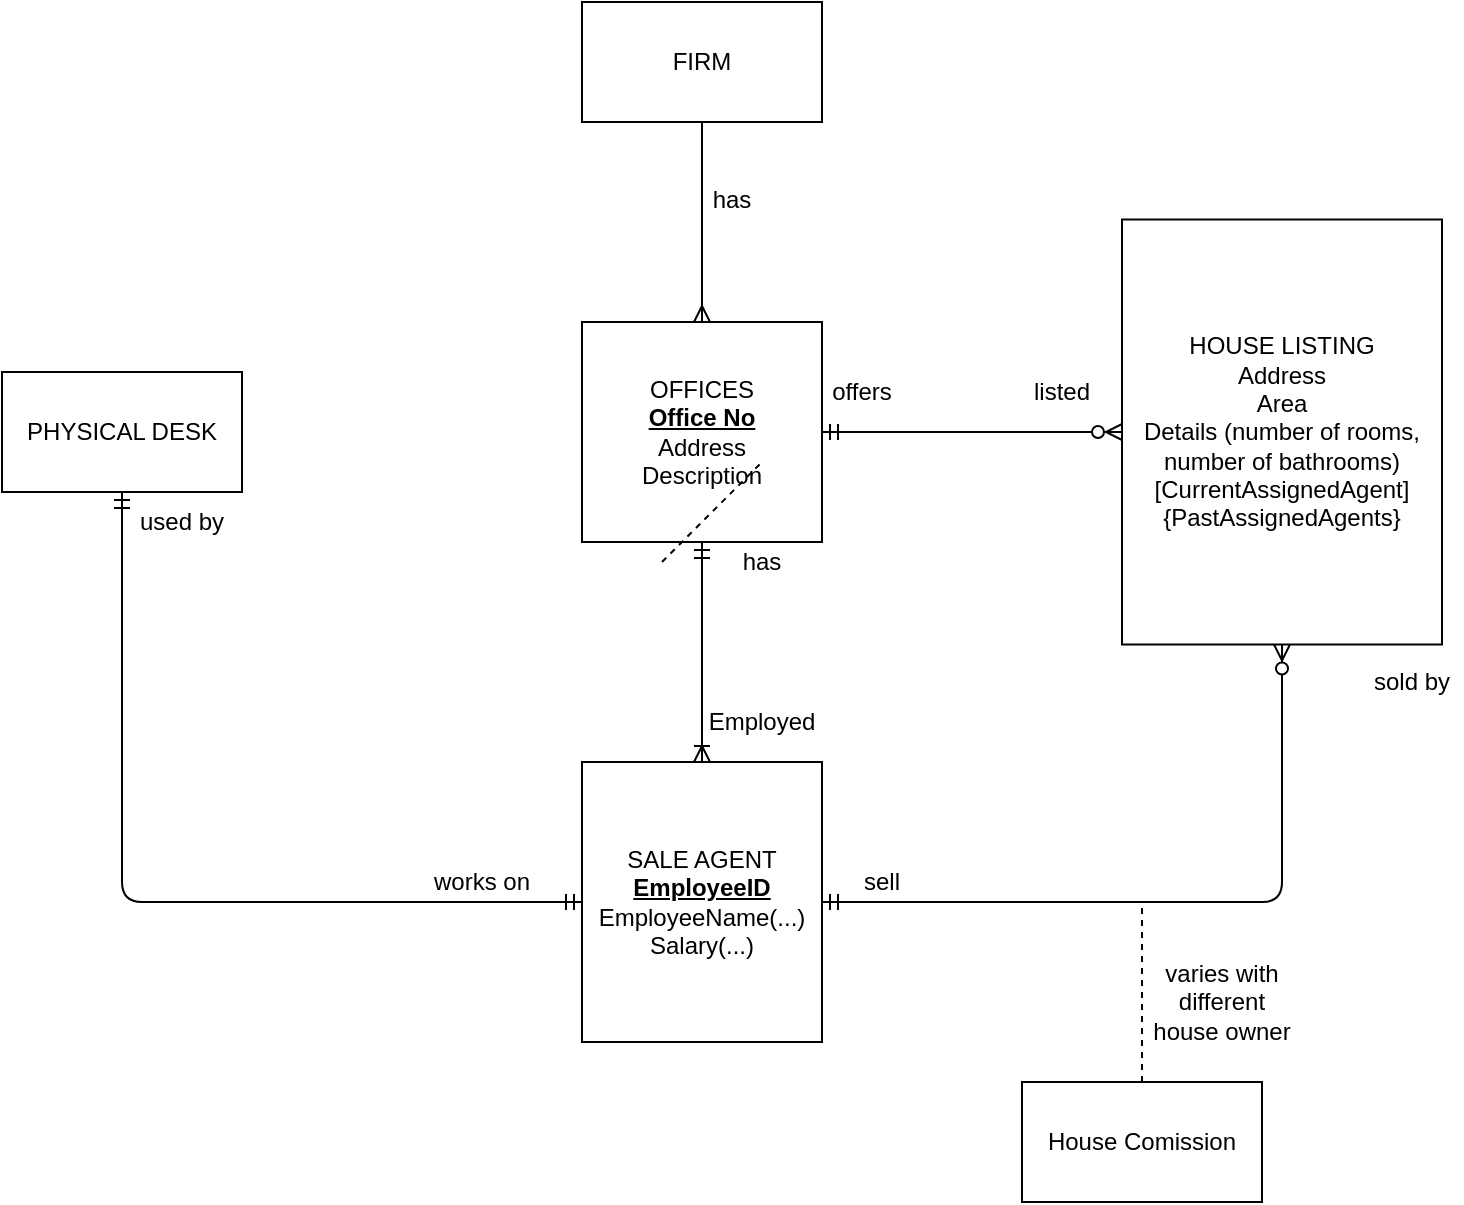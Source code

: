 <mxfile version="13.7.8" type="github">
  <diagram id="R2lEEEUBdFMjLlhIrx00" name="Page-1">
    <mxGraphModel dx="1110" dy="640" grid="1" gridSize="10" guides="1" tooltips="1" connect="1" arrows="1" fold="1" page="1" pageScale="1" pageWidth="850" pageHeight="1100" math="0" shadow="0" extFonts="Permanent Marker^https://fonts.googleapis.com/css?family=Permanent+Marker">
      <root>
        <mxCell id="0" />
        <mxCell id="1" parent="0" />
        <mxCell id="TzppmbfCBTdr1uhWKfh8-1" value="FIRM" style="rounded=0;whiteSpace=wrap;html=1;" vertex="1" parent="1">
          <mxGeometry x="350" y="20" width="120" height="60" as="geometry" />
        </mxCell>
        <mxCell id="TzppmbfCBTdr1uhWKfh8-2" value="&lt;div&gt;OFFICES&lt;/div&gt;&lt;div&gt;&lt;u&gt;&lt;b&gt;Office No&lt;/b&gt;&lt;/u&gt;&lt;/div&gt;&lt;div&gt;Address&lt;/div&gt;&lt;div&gt;Description&lt;br&gt;&lt;/div&gt;" style="rounded=0;whiteSpace=wrap;html=1;" vertex="1" parent="1">
          <mxGeometry x="350" y="180" width="120" height="110" as="geometry" />
        </mxCell>
        <mxCell id="TzppmbfCBTdr1uhWKfh8-3" value="&lt;div&gt;HOUSE LISTING&lt;br&gt;&lt;/div&gt;&lt;div&gt;Address&lt;/div&gt;&lt;div&gt;Area&lt;/div&gt;&lt;div&gt;Details (number of rooms, number of bathrooms)&lt;/div&gt;&lt;div&gt;[CurrentAssignedAgent]&lt;br&gt;&lt;/div&gt;&lt;div&gt;{PastAssignedAgents}&lt;br&gt;&lt;/div&gt;" style="rounded=0;whiteSpace=wrap;html=1;" vertex="1" parent="1">
          <mxGeometry x="620" y="128.75" width="160" height="212.5" as="geometry" />
        </mxCell>
        <mxCell id="TzppmbfCBTdr1uhWKfh8-4" value="&lt;div&gt;SALE AGENT&lt;/div&gt;&lt;div&gt;&lt;u&gt;&lt;b&gt;EmployeeID&lt;/b&gt;&lt;/u&gt;&lt;/div&gt;&lt;div&gt;EmployeeName(...)&lt;/div&gt;&lt;div&gt;Salary(...)&lt;br&gt;&lt;/div&gt;" style="rounded=0;whiteSpace=wrap;html=1;" vertex="1" parent="1">
          <mxGeometry x="350" y="400" width="120" height="140" as="geometry" />
        </mxCell>
        <mxCell id="TzppmbfCBTdr1uhWKfh8-5" value="PHYSICAL DESK" style="rounded=0;whiteSpace=wrap;html=1;" vertex="1" parent="1">
          <mxGeometry x="60" y="205" width="120" height="60" as="geometry" />
        </mxCell>
        <mxCell id="TzppmbfCBTdr1uhWKfh8-6" value="" style="endArrow=ERmany;html=1;entryX=0.5;entryY=0;entryDx=0;entryDy=0;endFill=0;exitX=0.5;exitY=1;exitDx=0;exitDy=0;" edge="1" parent="1" source="TzppmbfCBTdr1uhWKfh8-1" target="TzppmbfCBTdr1uhWKfh8-2">
          <mxGeometry width="50" height="50" relative="1" as="geometry">
            <mxPoint x="340" y="150" as="sourcePoint" />
            <mxPoint x="450" y="190" as="targetPoint" />
          </mxGeometry>
        </mxCell>
        <mxCell id="TzppmbfCBTdr1uhWKfh8-9" value="" style="endArrow=ERzeroToMany;html=1;exitX=1;exitY=0.5;exitDx=0;exitDy=0;entryX=0;entryY=0.5;entryDx=0;entryDy=0;startArrow=ERmandOne;startFill=0;endFill=1;" edge="1" parent="1" source="TzppmbfCBTdr1uhWKfh8-2" target="TzppmbfCBTdr1uhWKfh8-3">
          <mxGeometry width="50" height="50" relative="1" as="geometry">
            <mxPoint x="500" y="250" as="sourcePoint" />
            <mxPoint x="550" y="200" as="targetPoint" />
          </mxGeometry>
        </mxCell>
        <mxCell id="TzppmbfCBTdr1uhWKfh8-10" value="" style="endArrow=ERzeroToMany;html=1;exitX=1;exitY=0.5;exitDx=0;exitDy=0;entryX=0.5;entryY=1;entryDx=0;entryDy=0;startArrow=ERmandOne;startFill=0;endFill=1;" edge="1" parent="1" source="TzppmbfCBTdr1uhWKfh8-4" target="TzppmbfCBTdr1uhWKfh8-3">
          <mxGeometry width="50" height="50" relative="1" as="geometry">
            <mxPoint x="570" y="410" as="sourcePoint" />
            <mxPoint x="620" y="360" as="targetPoint" />
            <Array as="points">
              <mxPoint x="700" y="470" />
            </Array>
          </mxGeometry>
        </mxCell>
        <mxCell id="TzppmbfCBTdr1uhWKfh8-11" value="" style="endArrow=ERmandOne;html=1;exitX=0;exitY=0.5;exitDx=0;exitDy=0;entryX=0.5;entryY=1;entryDx=0;entryDy=0;startArrow=ERmandOne;startFill=0;endFill=0;" edge="1" parent="1" source="TzppmbfCBTdr1uhWKfh8-4" target="TzppmbfCBTdr1uhWKfh8-5">
          <mxGeometry width="50" height="50" relative="1" as="geometry">
            <mxPoint x="260" y="370" as="sourcePoint" />
            <mxPoint x="310" y="320" as="targetPoint" />
            <Array as="points">
              <mxPoint x="120" y="470" />
            </Array>
          </mxGeometry>
        </mxCell>
        <mxCell id="TzppmbfCBTdr1uhWKfh8-12" value="" style="endArrow=ERoneToMany;html=1;exitX=0.5;exitY=1;exitDx=0;exitDy=0;entryX=0.5;entryY=0;entryDx=0;entryDy=0;startArrow=ERmandOne;startFill=0;endFill=0;" edge="1" parent="1" source="TzppmbfCBTdr1uhWKfh8-2" target="TzppmbfCBTdr1uhWKfh8-4">
          <mxGeometry width="50" height="50" relative="1" as="geometry">
            <mxPoint x="400" y="330" as="sourcePoint" />
            <mxPoint x="450" y="280" as="targetPoint" />
          </mxGeometry>
        </mxCell>
        <mxCell id="TzppmbfCBTdr1uhWKfh8-13" value="has" style="text;html=1;strokeColor=none;fillColor=none;align=center;verticalAlign=middle;whiteSpace=wrap;rounded=0;" vertex="1" parent="1">
          <mxGeometry x="405" y="108.75" width="40" height="20" as="geometry" />
        </mxCell>
        <mxCell id="TzppmbfCBTdr1uhWKfh8-15" value="offers" style="text;html=1;strokeColor=none;fillColor=none;align=center;verticalAlign=middle;whiteSpace=wrap;rounded=0;" vertex="1" parent="1">
          <mxGeometry x="470" y="205" width="40" height="20" as="geometry" />
        </mxCell>
        <mxCell id="TzppmbfCBTdr1uhWKfh8-17" value="Employed" style="text;html=1;strokeColor=none;fillColor=none;align=center;verticalAlign=middle;whiteSpace=wrap;rounded=0;" vertex="1" parent="1">
          <mxGeometry x="420" y="370" width="40" height="20" as="geometry" />
        </mxCell>
        <mxCell id="TzppmbfCBTdr1uhWKfh8-18" value="sell" style="text;html=1;strokeColor=none;fillColor=none;align=center;verticalAlign=middle;whiteSpace=wrap;rounded=0;" vertex="1" parent="1">
          <mxGeometry x="480" y="450" width="40" height="20" as="geometry" />
        </mxCell>
        <mxCell id="TzppmbfCBTdr1uhWKfh8-19" value="works on" style="text;html=1;strokeColor=none;fillColor=none;align=center;verticalAlign=middle;whiteSpace=wrap;rounded=0;" vertex="1" parent="1">
          <mxGeometry x="270" y="450" width="60" height="20" as="geometry" />
        </mxCell>
        <mxCell id="TzppmbfCBTdr1uhWKfh8-20" value="listed" style="text;html=1;strokeColor=none;fillColor=none;align=center;verticalAlign=middle;whiteSpace=wrap;rounded=0;" vertex="1" parent="1">
          <mxGeometry x="570" y="205" width="40" height="20" as="geometry" />
        </mxCell>
        <mxCell id="TzppmbfCBTdr1uhWKfh8-21" value="sold by" style="text;html=1;strokeColor=none;fillColor=none;align=center;verticalAlign=middle;whiteSpace=wrap;rounded=0;" vertex="1" parent="1">
          <mxGeometry x="740" y="350" width="50" height="20" as="geometry" />
        </mxCell>
        <mxCell id="TzppmbfCBTdr1uhWKfh8-22" value="used by" style="text;html=1;strokeColor=none;fillColor=none;align=center;verticalAlign=middle;whiteSpace=wrap;rounded=0;" vertex="1" parent="1">
          <mxGeometry x="120" y="270" width="60" height="20" as="geometry" />
        </mxCell>
        <mxCell id="TzppmbfCBTdr1uhWKfh8-23" value="has" style="text;html=1;strokeColor=none;fillColor=none;align=center;verticalAlign=middle;whiteSpace=wrap;rounded=0;" vertex="1" parent="1">
          <mxGeometry x="420" y="290" width="40" height="20" as="geometry" />
        </mxCell>
        <mxCell id="TzppmbfCBTdr1uhWKfh8-24" value="" style="endArrow=none;dashed=1;html=1;" edge="1" parent="1">
          <mxGeometry width="50" height="50" relative="1" as="geometry">
            <mxPoint x="390" y="300" as="sourcePoint" />
            <mxPoint x="440" y="250" as="targetPoint" />
          </mxGeometry>
        </mxCell>
        <mxCell id="TzppmbfCBTdr1uhWKfh8-89" value="" style="endArrow=none;dashed=1;html=1;exitX=0.5;exitY=0;exitDx=0;exitDy=0;" edge="1" parent="1" source="TzppmbfCBTdr1uhWKfh8-90">
          <mxGeometry width="50" height="50" relative="1" as="geometry">
            <mxPoint x="630" y="540" as="sourcePoint" />
            <mxPoint x="630" y="470" as="targetPoint" />
          </mxGeometry>
        </mxCell>
        <mxCell id="TzppmbfCBTdr1uhWKfh8-90" value="House Comission" style="rounded=0;whiteSpace=wrap;html=1;" vertex="1" parent="1">
          <mxGeometry x="570" y="560" width="120" height="60" as="geometry" />
        </mxCell>
        <mxCell id="TzppmbfCBTdr1uhWKfh8-91" value="varies with different house owner" style="text;html=1;strokeColor=none;fillColor=none;align=center;verticalAlign=middle;whiteSpace=wrap;rounded=0;rotation=0;" vertex="1" parent="1">
          <mxGeometry x="630" y="510" width="80" height="20" as="geometry" />
        </mxCell>
      </root>
    </mxGraphModel>
  </diagram>
</mxfile>

